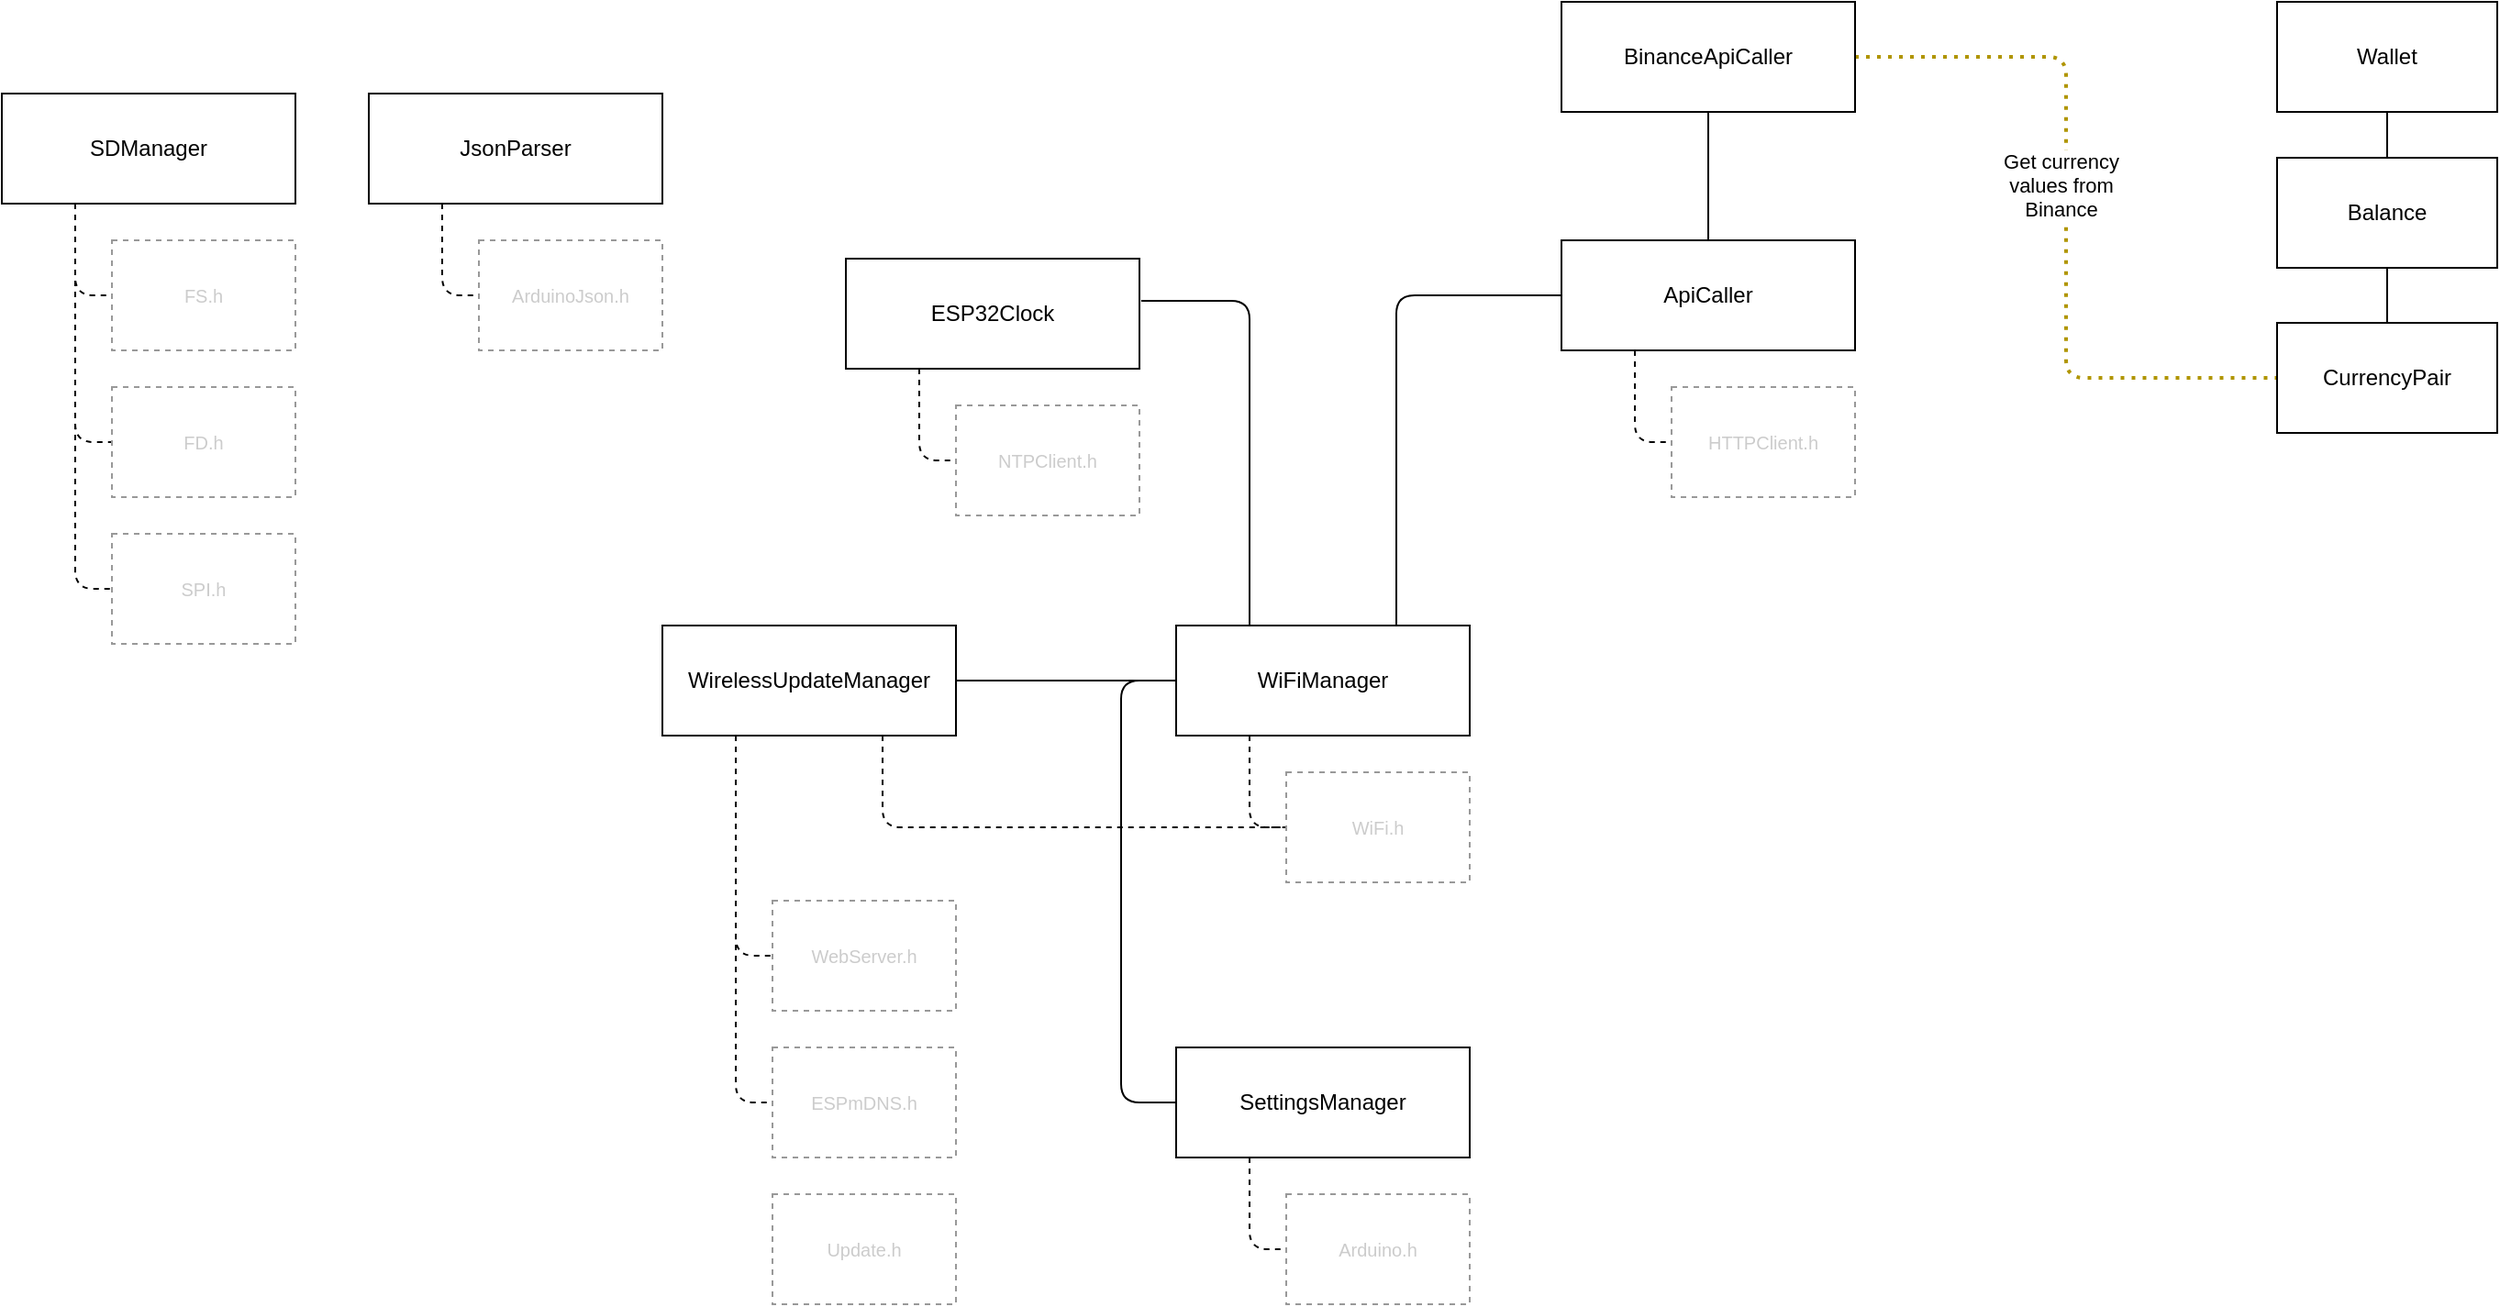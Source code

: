 <mxfile linkTarget="_blank" scale="1" border="0">
    <diagram id="QskkoMAm8eNEaI13tsmw" name="Page-1">
        <mxGraphModel dx="1010" dy="1586" grid="1" gridSize="10" guides="1" tooltips="1" connect="1" arrows="1" fold="1" page="1" pageScale="1" pageWidth="850" pageHeight="1100" math="0" shadow="0">
            <root>
                <mxCell id="0"/>
                <mxCell id="1" parent="0"/>
                <mxCell id="48" style="edgeStyle=orthogonalEdgeStyle;html=1;exitX=0;exitY=0.5;exitDx=0;exitDy=0;entryX=0.75;entryY=0;entryDx=0;entryDy=0;fontColor=#CCCCCC;endArrow=none;endFill=0;" parent="1" source="9" target="22" edge="1">
                    <mxGeometry relative="1" as="geometry"/>
                </mxCell>
                <mxCell id="71" style="edgeStyle=orthogonalEdgeStyle;html=1;exitX=0.25;exitY=1;exitDx=0;exitDy=0;entryX=0;entryY=0.5;entryDx=0;entryDy=0;fontSize=10;endArrow=none;endFill=0;dashed=1;" parent="1" source="9" target="70" edge="1">
                    <mxGeometry relative="1" as="geometry"/>
                </mxCell>
                <object label="ApiCaller" hedietLinkedDataV1_path="../../ApiCaller.h" id="9">
                    <mxCell style="whiteSpace=wrap;html=1;" parent="1" vertex="1">
                        <mxGeometry x="900" y="80" width="160" height="60" as="geometry"/>
                    </mxCell>
                </object>
                <mxCell id="29" style="edgeStyle=none;html=1;endArrow=none;endFill=0;" parent="1" source="10" target="13" edge="1">
                    <mxGeometry relative="1" as="geometry"/>
                </mxCell>
                <mxCell id="32" value="" style="edgeStyle=none;html=1;endArrow=none;endFill=0;" parent="1" source="10" target="21" edge="1">
                    <mxGeometry relative="1" as="geometry"/>
                </mxCell>
                <mxCell id="36" value="" style="edgeStyle=none;html=1;endArrow=none;endFill=0;" parent="1" source="10" target="21" edge="1">
                    <mxGeometry relative="1" as="geometry"/>
                </mxCell>
                <object label="Balance" hedietLinkedDataV1_path="../../Balance.h" id="10">
                    <mxCell style="whiteSpace=wrap;html=1;" parent="1" vertex="1">
                        <mxGeometry x="1290" y="35" width="120" height="60" as="geometry"/>
                    </mxCell>
                </object>
                <mxCell id="49" style="edgeStyle=orthogonalEdgeStyle;html=1;entryX=0.5;entryY=0;entryDx=0;entryDy=0;fontColor=#CCCCCC;endArrow=none;endFill=0;" parent="1" source="12" target="9" edge="1">
                    <mxGeometry relative="1" as="geometry"/>
                </mxCell>
                <mxCell id="85" style="edgeStyle=orthogonalEdgeStyle;html=1;dashed=1;endArrow=none;endFill=0;dashPattern=1 2;strokeWidth=2;fillColor=#e3c800;strokeColor=#B09500;entryX=0;entryY=0.5;entryDx=0;entryDy=0;" parent="1" source="12" target="13" edge="1">
                    <mxGeometry relative="1" as="geometry">
                        <mxPoint x="881" y="-103" as="targetPoint"/>
                    </mxGeometry>
                </mxCell>
                <mxCell id="86" value="Get currency&lt;br&gt;values from&lt;br&gt;Binance" style="edgeLabel;html=1;align=center;verticalAlign=middle;resizable=0;points=[];" parent="85" vertex="1" connectable="0">
                    <mxGeometry x="-0.086" y="-3" relative="1" as="geometry">
                        <mxPoint as="offset"/>
                    </mxGeometry>
                </mxCell>
                <object label="BinanceApiCaller" hedietLinkedDataV1_path="../../BinanceApiCaller.h" id="12">
                    <mxCell style="whiteSpace=wrap;html=1;" parent="1" vertex="1">
                        <mxGeometry x="900" y="-50" width="160" height="60" as="geometry"/>
                    </mxCell>
                </object>
                <object label="CurrencyPair" hedietLinkedDataV1_path="../../CurrencyPair.h" id="13">
                    <mxCell style="whiteSpace=wrap;html=1;" parent="1" vertex="1">
                        <mxGeometry x="1290" y="125" width="120" height="60" as="geometry"/>
                    </mxCell>
                </object>
                <mxCell id="39" style="edgeStyle=orthogonalEdgeStyle;html=1;entryX=0.25;entryY=0;entryDx=0;entryDy=0;endArrow=none;endFill=0;exitX=1.006;exitY=0.383;exitDx=0;exitDy=0;exitPerimeter=0;" parent="1" source="14" target="22" edge="1">
                    <mxGeometry relative="1" as="geometry"/>
                </mxCell>
                <mxCell id="84" style="edgeStyle=orthogonalEdgeStyle;html=1;exitX=0.25;exitY=1;exitDx=0;exitDy=0;entryX=0;entryY=0.5;entryDx=0;entryDy=0;endArrow=none;endFill=0;dashed=1;" parent="1" source="14" target="83" edge="1">
                    <mxGeometry relative="1" as="geometry"/>
                </mxCell>
                <object label="ESP32Clock" hedietLinkedDataV1_path="../../ESP32Clock.h" id="14">
                    <mxCell style="whiteSpace=wrap;html=1;" parent="1" vertex="1">
                        <mxGeometry x="510" y="90" width="160" height="60" as="geometry"/>
                    </mxCell>
                </object>
                <mxCell id="68" style="edgeStyle=orthogonalEdgeStyle;html=1;exitX=0.25;exitY=1;exitDx=0;exitDy=0;entryX=0;entryY=0.5;entryDx=0;entryDy=0;fontSize=10;endArrow=none;endFill=0;dashed=1;" parent="1" source="16" target="67" edge="1">
                    <mxGeometry relative="1" as="geometry"/>
                </mxCell>
                <object label="JsonParser" hedietLinkedDataV1_path="../../JsonParser.h" id="16">
                    <mxCell style="whiteSpace=wrap;html=1;" parent="1" vertex="1">
                        <mxGeometry x="250" width="160" height="60" as="geometry"/>
                    </mxCell>
                </object>
                <mxCell id="61" style="edgeStyle=orthogonalEdgeStyle;html=1;exitX=0.25;exitY=1;exitDx=0;exitDy=0;entryX=0;entryY=0.5;entryDx=0;entryDy=0;fontSize=10;endArrow=none;endFill=0;dashed=1;" parent="1" source="17" target="56" edge="1">
                    <mxGeometry relative="1" as="geometry"/>
                </mxCell>
                <mxCell id="62" style="edgeStyle=orthogonalEdgeStyle;html=1;exitX=0.25;exitY=1;exitDx=0;exitDy=0;entryX=0;entryY=0.5;entryDx=0;entryDy=0;fontSize=10;endArrow=none;endFill=0;dashed=1;" parent="1" source="17" target="59" edge="1">
                    <mxGeometry relative="1" as="geometry"/>
                </mxCell>
                <mxCell id="63" style="edgeStyle=orthogonalEdgeStyle;html=1;exitX=0.25;exitY=1;exitDx=0;exitDy=0;entryX=0;entryY=0.5;entryDx=0;entryDy=0;fontSize=10;endArrow=none;endFill=0;dashed=1;" parent="1" source="17" target="60" edge="1">
                    <mxGeometry relative="1" as="geometry"/>
                </mxCell>
                <object label="SDManager" hedietLinkedDataV1_path="../../SDManager.h" id="17">
                    <mxCell style="whiteSpace=wrap;html=1;" parent="1" vertex="1">
                        <mxGeometry x="50" width="160" height="60" as="geometry"/>
                    </mxCell>
                </object>
                <mxCell id="69" style="edgeStyle=orthogonalEdgeStyle;html=1;exitX=0.25;exitY=1;exitDx=0;exitDy=0;entryX=0;entryY=0.5;entryDx=0;entryDy=0;fontSize=10;endArrow=none;endFill=0;dashed=1;" parent="1" source="19" target="66" edge="1">
                    <mxGeometry relative="1" as="geometry"/>
                </mxCell>
                <mxCell id="74" style="edgeStyle=orthogonalEdgeStyle;html=1;entryX=0;entryY=0.5;entryDx=0;entryDy=0;endArrow=none;endFill=0;" parent="1" source="19" target="22" edge="1">
                    <mxGeometry relative="1" as="geometry">
                        <Array as="points">
                            <mxPoint x="660" y="550"/>
                            <mxPoint x="660" y="320"/>
                        </Array>
                    </mxGeometry>
                </mxCell>
                <object label="SettingsManager" hedietLinkedDataV1_path="../../SettingsManager.h" id="19">
                    <mxCell style="whiteSpace=wrap;html=1;" parent="1" vertex="1">
                        <mxGeometry x="690" y="520" width="160" height="60" as="geometry"/>
                    </mxCell>
                </object>
                <mxCell id="37" value="" style="edgeStyle=none;html=1;endArrow=none;endFill=0;" parent="1" source="21" target="10" edge="1">
                    <mxGeometry relative="1" as="geometry"/>
                </mxCell>
                <mxCell id="21" value="Wallet" style="whiteSpace=wrap;html=1;" parent="1" vertex="1">
                    <mxGeometry x="1290" y="-50" width="120" height="60" as="geometry"/>
                </mxCell>
                <mxCell id="73" style="edgeStyle=orthogonalEdgeStyle;html=1;exitX=0.25;exitY=1;exitDx=0;exitDy=0;entryX=0;entryY=0.5;entryDx=0;entryDy=0;endArrow=none;endFill=0;dashed=1;" parent="1" source="22" target="72" edge="1">
                    <mxGeometry relative="1" as="geometry"/>
                </mxCell>
                <object label="WiFiManager" hedietLinkedDataV1_path="../../WiFiManager.h" id="22">
                    <mxCell style="whiteSpace=wrap;html=1;" parent="1" vertex="1">
                        <mxGeometry x="690" y="290" width="160" height="60" as="geometry"/>
                    </mxCell>
                </object>
                <mxCell id="75" style="edgeStyle=orthogonalEdgeStyle;html=1;exitX=0.75;exitY=1;exitDx=0;exitDy=0;entryX=0;entryY=0.5;entryDx=0;entryDy=0;endArrow=none;endFill=0;dashed=1;" parent="1" source="23" target="72" edge="1">
                    <mxGeometry relative="1" as="geometry"/>
                </mxCell>
                <mxCell id="79" style="edgeStyle=orthogonalEdgeStyle;html=1;exitX=0.25;exitY=1;exitDx=0;exitDy=0;entryX=0;entryY=0.5;entryDx=0;entryDy=0;endArrow=none;endFill=0;dashed=1;" parent="1" source="23" target="76" edge="1">
                    <mxGeometry relative="1" as="geometry"/>
                </mxCell>
                <mxCell id="80" style="edgeStyle=orthogonalEdgeStyle;html=1;exitX=0.25;exitY=1;exitDx=0;exitDy=0;entryX=0;entryY=0.5;entryDx=0;entryDy=0;dashed=1;endArrow=none;endFill=0;" parent="1" source="23" target="77" edge="1">
                    <mxGeometry relative="1" as="geometry"/>
                </mxCell>
                <mxCell id="82" style="edgeStyle=orthogonalEdgeStyle;html=1;entryX=0;entryY=0.5;entryDx=0;entryDy=0;endArrow=none;endFill=0;" parent="1" source="23" target="22" edge="1">
                    <mxGeometry relative="1" as="geometry"/>
                </mxCell>
                <object label="WirelessUpdateManager" hedietLinkedDataV1_path="../../WirelessUpdateManager.h" id="23">
                    <mxCell style="whiteSpace=wrap;html=1;" parent="1" vertex="1">
                        <mxGeometry x="410" y="290" width="160" height="60" as="geometry"/>
                    </mxCell>
                </object>
                <mxCell id="56" value="FS.h" style="whiteSpace=wrap;html=1;labelBorderColor=none;dashed=1;strokeColor=#999999;fontColor=#CCCCCC;fontSize=10;" parent="1" vertex="1">
                    <mxGeometry x="110" y="80" width="100" height="60" as="geometry"/>
                </mxCell>
                <mxCell id="59" value="FD.h" style="whiteSpace=wrap;html=1;labelBorderColor=none;dashed=1;strokeColor=#999999;fontColor=#CCCCCC;fontSize=10;" parent="1" vertex="1">
                    <mxGeometry x="110" y="160" width="100" height="60" as="geometry"/>
                </mxCell>
                <mxCell id="60" value="SPI.h" style="whiteSpace=wrap;html=1;labelBorderColor=none;dashed=1;strokeColor=#999999;fontColor=#CCCCCC;fontSize=10;" parent="1" vertex="1">
                    <mxGeometry x="110" y="240" width="100" height="60" as="geometry"/>
                </mxCell>
                <mxCell id="66" value="Arduino.h" style="whiteSpace=wrap;html=1;labelBorderColor=none;dashed=1;strokeColor=#999999;fontColor=#CCCCCC;fontSize=10;" parent="1" vertex="1">
                    <mxGeometry x="750" y="600" width="100" height="60" as="geometry"/>
                </mxCell>
                <mxCell id="67" value="ArduinoJson.h" style="whiteSpace=wrap;html=1;labelBorderColor=none;dashed=1;strokeColor=#999999;fontColor=#CCCCCC;fontSize=10;" parent="1" vertex="1">
                    <mxGeometry x="310" y="80" width="100" height="60" as="geometry"/>
                </mxCell>
                <mxCell id="70" value="HTTPClient.h" style="whiteSpace=wrap;html=1;labelBorderColor=none;dashed=1;strokeColor=#999999;fontColor=#CCCCCC;fontSize=10;" parent="1" vertex="1">
                    <mxGeometry x="960" y="160" width="100" height="60" as="geometry"/>
                </mxCell>
                <mxCell id="72" value="WiFi.h" style="whiteSpace=wrap;html=1;labelBorderColor=none;dashed=1;strokeColor=#999999;fontColor=#CCCCCC;fontSize=10;" parent="1" vertex="1">
                    <mxGeometry x="750" y="370" width="100" height="60" as="geometry"/>
                </mxCell>
                <mxCell id="76" value="WebServer.h" style="whiteSpace=wrap;html=1;labelBorderColor=none;dashed=1;strokeColor=#999999;fontColor=#CCCCCC;fontSize=10;" parent="1" vertex="1">
                    <mxGeometry x="470" y="440" width="100" height="60" as="geometry"/>
                </mxCell>
                <mxCell id="77" value="ESPmDNS.h" style="whiteSpace=wrap;html=1;labelBorderColor=none;dashed=1;strokeColor=#999999;fontColor=#CCCCCC;fontSize=10;" parent="1" vertex="1">
                    <mxGeometry x="470" y="520" width="100" height="60" as="geometry"/>
                </mxCell>
                <mxCell id="78" value="Update.h" style="whiteSpace=wrap;html=1;labelBorderColor=none;dashed=1;strokeColor=#999999;fontColor=#CCCCCC;fontSize=10;" parent="1" vertex="1">
                    <mxGeometry x="470" y="600" width="100" height="60" as="geometry"/>
                </mxCell>
                <mxCell id="83" value="NTPClient.h" style="whiteSpace=wrap;html=1;labelBorderColor=none;dashed=1;strokeColor=#999999;fontColor=#CCCCCC;fontSize=10;" parent="1" vertex="1">
                    <mxGeometry x="570" y="170" width="100" height="60" as="geometry"/>
                </mxCell>
            </root>
        </mxGraphModel>
    </diagram>
</mxfile>